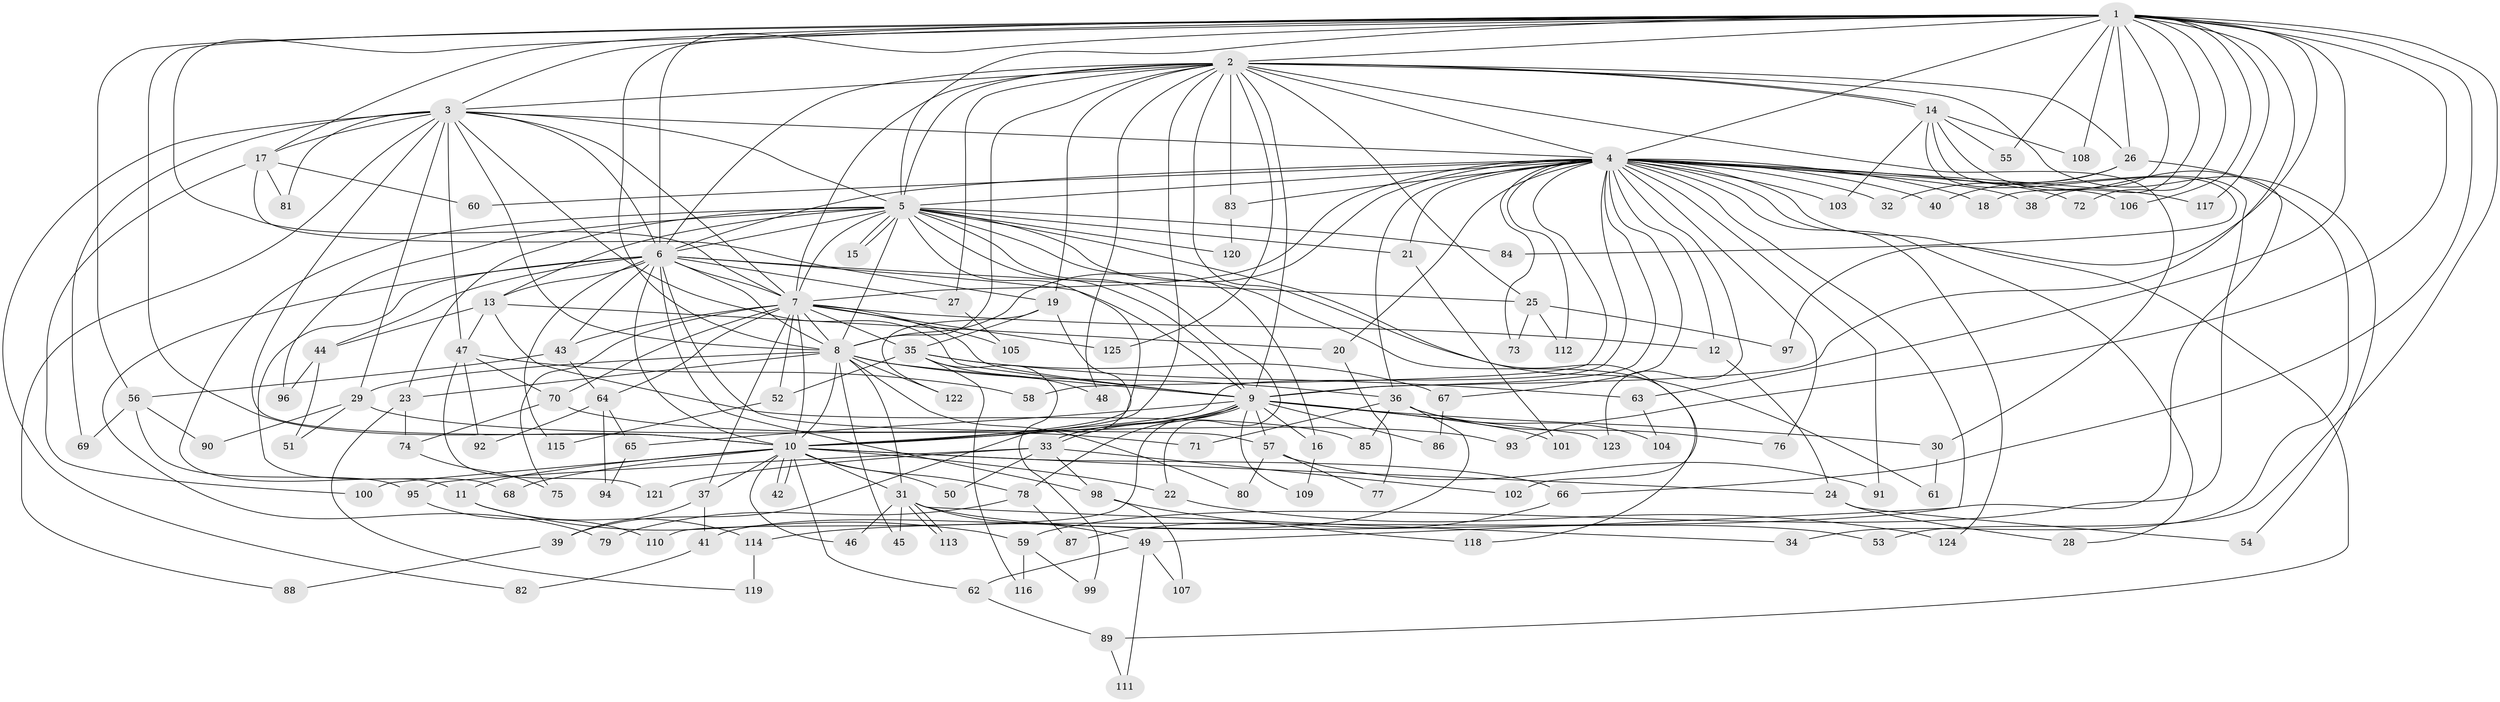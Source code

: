 // coarse degree distribution, {24: 0.015873015873015872, 13: 0.031746031746031744, 12: 0.015873015873015872, 16: 0.015873015873015872, 33: 0.015873015873015872, 14: 0.015873015873015872, 4: 0.1111111111111111, 6: 0.09523809523809523, 1: 0.047619047619047616, 2: 0.4444444444444444, 7: 0.015873015873015872, 3: 0.09523809523809523, 5: 0.015873015873015872, 8: 0.06349206349206349}
// Generated by graph-tools (version 1.1) at 2025/49/03/04/25 22:49:24]
// undirected, 125 vertices, 275 edges
graph export_dot {
  node [color=gray90,style=filled];
  1;
  2;
  3;
  4;
  5;
  6;
  7;
  8;
  9;
  10;
  11;
  12;
  13;
  14;
  15;
  16;
  17;
  18;
  19;
  20;
  21;
  22;
  23;
  24;
  25;
  26;
  27;
  28;
  29;
  30;
  31;
  32;
  33;
  34;
  35;
  36;
  37;
  38;
  39;
  40;
  41;
  42;
  43;
  44;
  45;
  46;
  47;
  48;
  49;
  50;
  51;
  52;
  53;
  54;
  55;
  56;
  57;
  58;
  59;
  60;
  61;
  62;
  63;
  64;
  65;
  66;
  67;
  68;
  69;
  70;
  71;
  72;
  73;
  74;
  75;
  76;
  77;
  78;
  79;
  80;
  81;
  82;
  83;
  84;
  85;
  86;
  87;
  88;
  89;
  90;
  91;
  92;
  93;
  94;
  95;
  96;
  97;
  98;
  99;
  100;
  101;
  102;
  103;
  104;
  105;
  106;
  107;
  108;
  109;
  110;
  111;
  112;
  113;
  114;
  115;
  116;
  117;
  118;
  119;
  120;
  121;
  122;
  123;
  124;
  125;
  1 -- 2;
  1 -- 3;
  1 -- 4;
  1 -- 5;
  1 -- 6;
  1 -- 7;
  1 -- 8;
  1 -- 9;
  1 -- 10;
  1 -- 17;
  1 -- 18;
  1 -- 26;
  1 -- 38;
  1 -- 53;
  1 -- 55;
  1 -- 56;
  1 -- 63;
  1 -- 66;
  1 -- 72;
  1 -- 93;
  1 -- 97;
  1 -- 106;
  1 -- 108;
  1 -- 117;
  2 -- 3;
  2 -- 4;
  2 -- 5;
  2 -- 6;
  2 -- 7;
  2 -- 8;
  2 -- 9;
  2 -- 10;
  2 -- 14;
  2 -- 14;
  2 -- 19;
  2 -- 25;
  2 -- 26;
  2 -- 27;
  2 -- 30;
  2 -- 48;
  2 -- 54;
  2 -- 83;
  2 -- 102;
  2 -- 125;
  3 -- 4;
  3 -- 5;
  3 -- 6;
  3 -- 7;
  3 -- 8;
  3 -- 9;
  3 -- 10;
  3 -- 17;
  3 -- 29;
  3 -- 47;
  3 -- 69;
  3 -- 81;
  3 -- 82;
  3 -- 88;
  4 -- 5;
  4 -- 6;
  4 -- 7;
  4 -- 8;
  4 -- 9;
  4 -- 10;
  4 -- 12;
  4 -- 18;
  4 -- 20;
  4 -- 21;
  4 -- 28;
  4 -- 32;
  4 -- 36;
  4 -- 38;
  4 -- 40;
  4 -- 49;
  4 -- 58;
  4 -- 60;
  4 -- 67;
  4 -- 72;
  4 -- 73;
  4 -- 76;
  4 -- 83;
  4 -- 89;
  4 -- 91;
  4 -- 103;
  4 -- 106;
  4 -- 112;
  4 -- 117;
  4 -- 123;
  4 -- 124;
  5 -- 6;
  5 -- 7;
  5 -- 8;
  5 -- 9;
  5 -- 10;
  5 -- 11;
  5 -- 13;
  5 -- 15;
  5 -- 15;
  5 -- 16;
  5 -- 21;
  5 -- 22;
  5 -- 23;
  5 -- 61;
  5 -- 84;
  5 -- 96;
  5 -- 118;
  5 -- 120;
  6 -- 7;
  6 -- 8;
  6 -- 9;
  6 -- 10;
  6 -- 13;
  6 -- 25;
  6 -- 27;
  6 -- 43;
  6 -- 44;
  6 -- 57;
  6 -- 68;
  6 -- 79;
  6 -- 98;
  6 -- 115;
  7 -- 8;
  7 -- 9;
  7 -- 10;
  7 -- 12;
  7 -- 35;
  7 -- 37;
  7 -- 43;
  7 -- 52;
  7 -- 64;
  7 -- 70;
  7 -- 75;
  7 -- 105;
  7 -- 125;
  8 -- 9;
  8 -- 10;
  8 -- 23;
  8 -- 29;
  8 -- 31;
  8 -- 36;
  8 -- 45;
  8 -- 80;
  8 -- 122;
  9 -- 10;
  9 -- 16;
  9 -- 30;
  9 -- 33;
  9 -- 33;
  9 -- 57;
  9 -- 65;
  9 -- 78;
  9 -- 86;
  9 -- 101;
  9 -- 109;
  9 -- 110;
  9 -- 123;
  10 -- 11;
  10 -- 22;
  10 -- 24;
  10 -- 31;
  10 -- 37;
  10 -- 42;
  10 -- 42;
  10 -- 46;
  10 -- 50;
  10 -- 62;
  10 -- 66;
  10 -- 68;
  10 -- 78;
  10 -- 100;
  11 -- 59;
  11 -- 114;
  12 -- 24;
  13 -- 20;
  13 -- 44;
  13 -- 47;
  13 -- 85;
  14 -- 34;
  14 -- 55;
  14 -- 59;
  14 -- 84;
  14 -- 103;
  14 -- 108;
  16 -- 109;
  17 -- 19;
  17 -- 60;
  17 -- 81;
  17 -- 100;
  19 -- 35;
  19 -- 39;
  19 -- 122;
  20 -- 77;
  21 -- 101;
  22 -- 124;
  23 -- 74;
  23 -- 119;
  24 -- 28;
  24 -- 54;
  25 -- 73;
  25 -- 97;
  25 -- 112;
  26 -- 32;
  26 -- 40;
  26 -- 114;
  27 -- 105;
  29 -- 51;
  29 -- 71;
  29 -- 90;
  30 -- 61;
  31 -- 34;
  31 -- 45;
  31 -- 46;
  31 -- 49;
  31 -- 53;
  31 -- 113;
  31 -- 113;
  33 -- 50;
  33 -- 95;
  33 -- 98;
  33 -- 102;
  33 -- 121;
  35 -- 48;
  35 -- 52;
  35 -- 63;
  35 -- 67;
  35 -- 99;
  35 -- 116;
  36 -- 41;
  36 -- 71;
  36 -- 76;
  36 -- 85;
  36 -- 104;
  37 -- 39;
  37 -- 41;
  39 -- 88;
  41 -- 82;
  43 -- 56;
  43 -- 64;
  44 -- 51;
  44 -- 96;
  47 -- 58;
  47 -- 70;
  47 -- 92;
  47 -- 121;
  49 -- 62;
  49 -- 107;
  49 -- 111;
  52 -- 115;
  56 -- 69;
  56 -- 90;
  56 -- 95;
  57 -- 77;
  57 -- 80;
  57 -- 91;
  59 -- 99;
  59 -- 116;
  62 -- 89;
  63 -- 104;
  64 -- 65;
  64 -- 92;
  64 -- 94;
  65 -- 94;
  66 -- 87;
  67 -- 86;
  70 -- 74;
  70 -- 93;
  74 -- 75;
  78 -- 79;
  78 -- 87;
  83 -- 120;
  89 -- 111;
  95 -- 110;
  98 -- 107;
  98 -- 118;
  114 -- 119;
}
